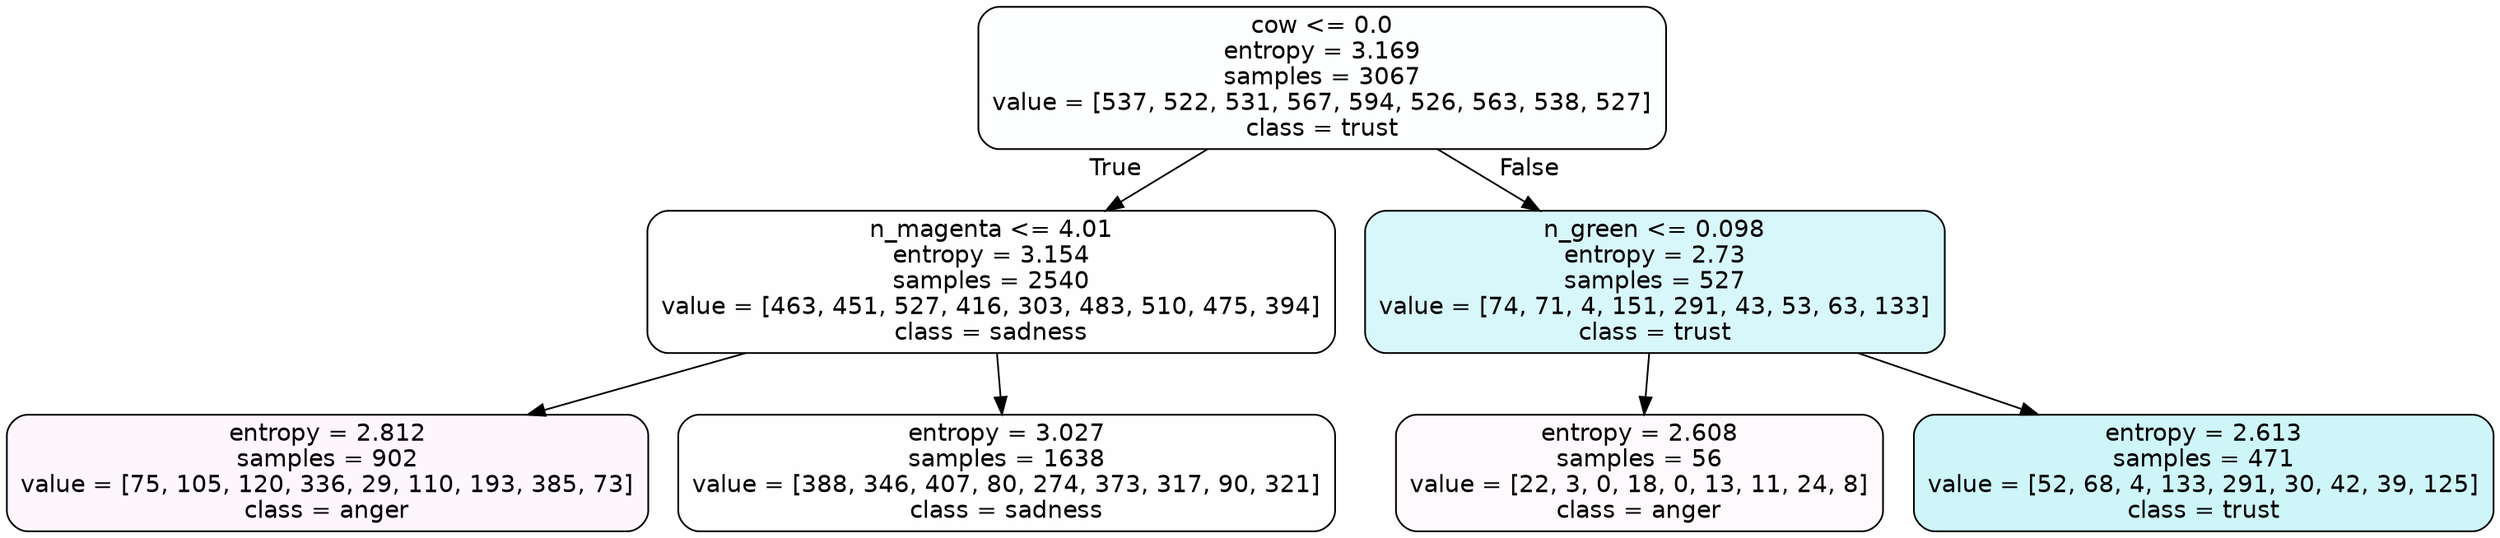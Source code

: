 digraph Tree {
node [shape=box, style="filled, rounded", color="black", fontname=helvetica] ;
edge [fontname=helvetica] ;
0 [label="cow <= 0.0\nentropy = 3.169\nsamples = 3067\nvalue = [537, 522, 531, 567, 594, 526, 563, 538, 527]\nclass = trust", fillcolor="#39d7e502"] ;
1 [label="n_magenta <= 4.01\nentropy = 3.154\nsamples = 2540\nvalue = [463, 451, 527, 416, 303, 483, 510, 475, 394]\nclass = sadness", fillcolor="#64e53901"] ;
0 -> 1 [labeldistance=2.5, labelangle=45, headlabel="True"] ;
2 [label="entropy = 2.812\nsamples = 902\nvalue = [75, 105, 120, 336, 29, 110, 193, 385, 73]\nclass = anger", fillcolor="#e539d70b"] ;
1 -> 2 ;
3 [label="entropy = 3.027\nsamples = 1638\nvalue = [388, 346, 407, 80, 274, 373, 317, 90, 321]\nclass = sadness", fillcolor="#64e53902"] ;
1 -> 3 ;
4 [label="n_green <= 0.098\nentropy = 2.73\nsamples = 527\nvalue = [74, 71, 4, 151, 291, 43, 53, 63, 133]\nclass = trust", fillcolor="#39d7e531"] ;
0 -> 4 [labeldistance=2.5, labelangle=-45, headlabel="False"] ;
5 [label="entropy = 2.608\nsamples = 56\nvalue = [22, 3, 0, 18, 0, 13, 11, 24, 8]\nclass = anger", fillcolor="#e539d707"] ;
4 -> 5 ;
6 [label="entropy = 2.613\nsamples = 471\nvalue = [52, 68, 4, 133, 291, 30, 42, 39, 125]\nclass = trust", fillcolor="#39d7e53e"] ;
4 -> 6 ;
}
